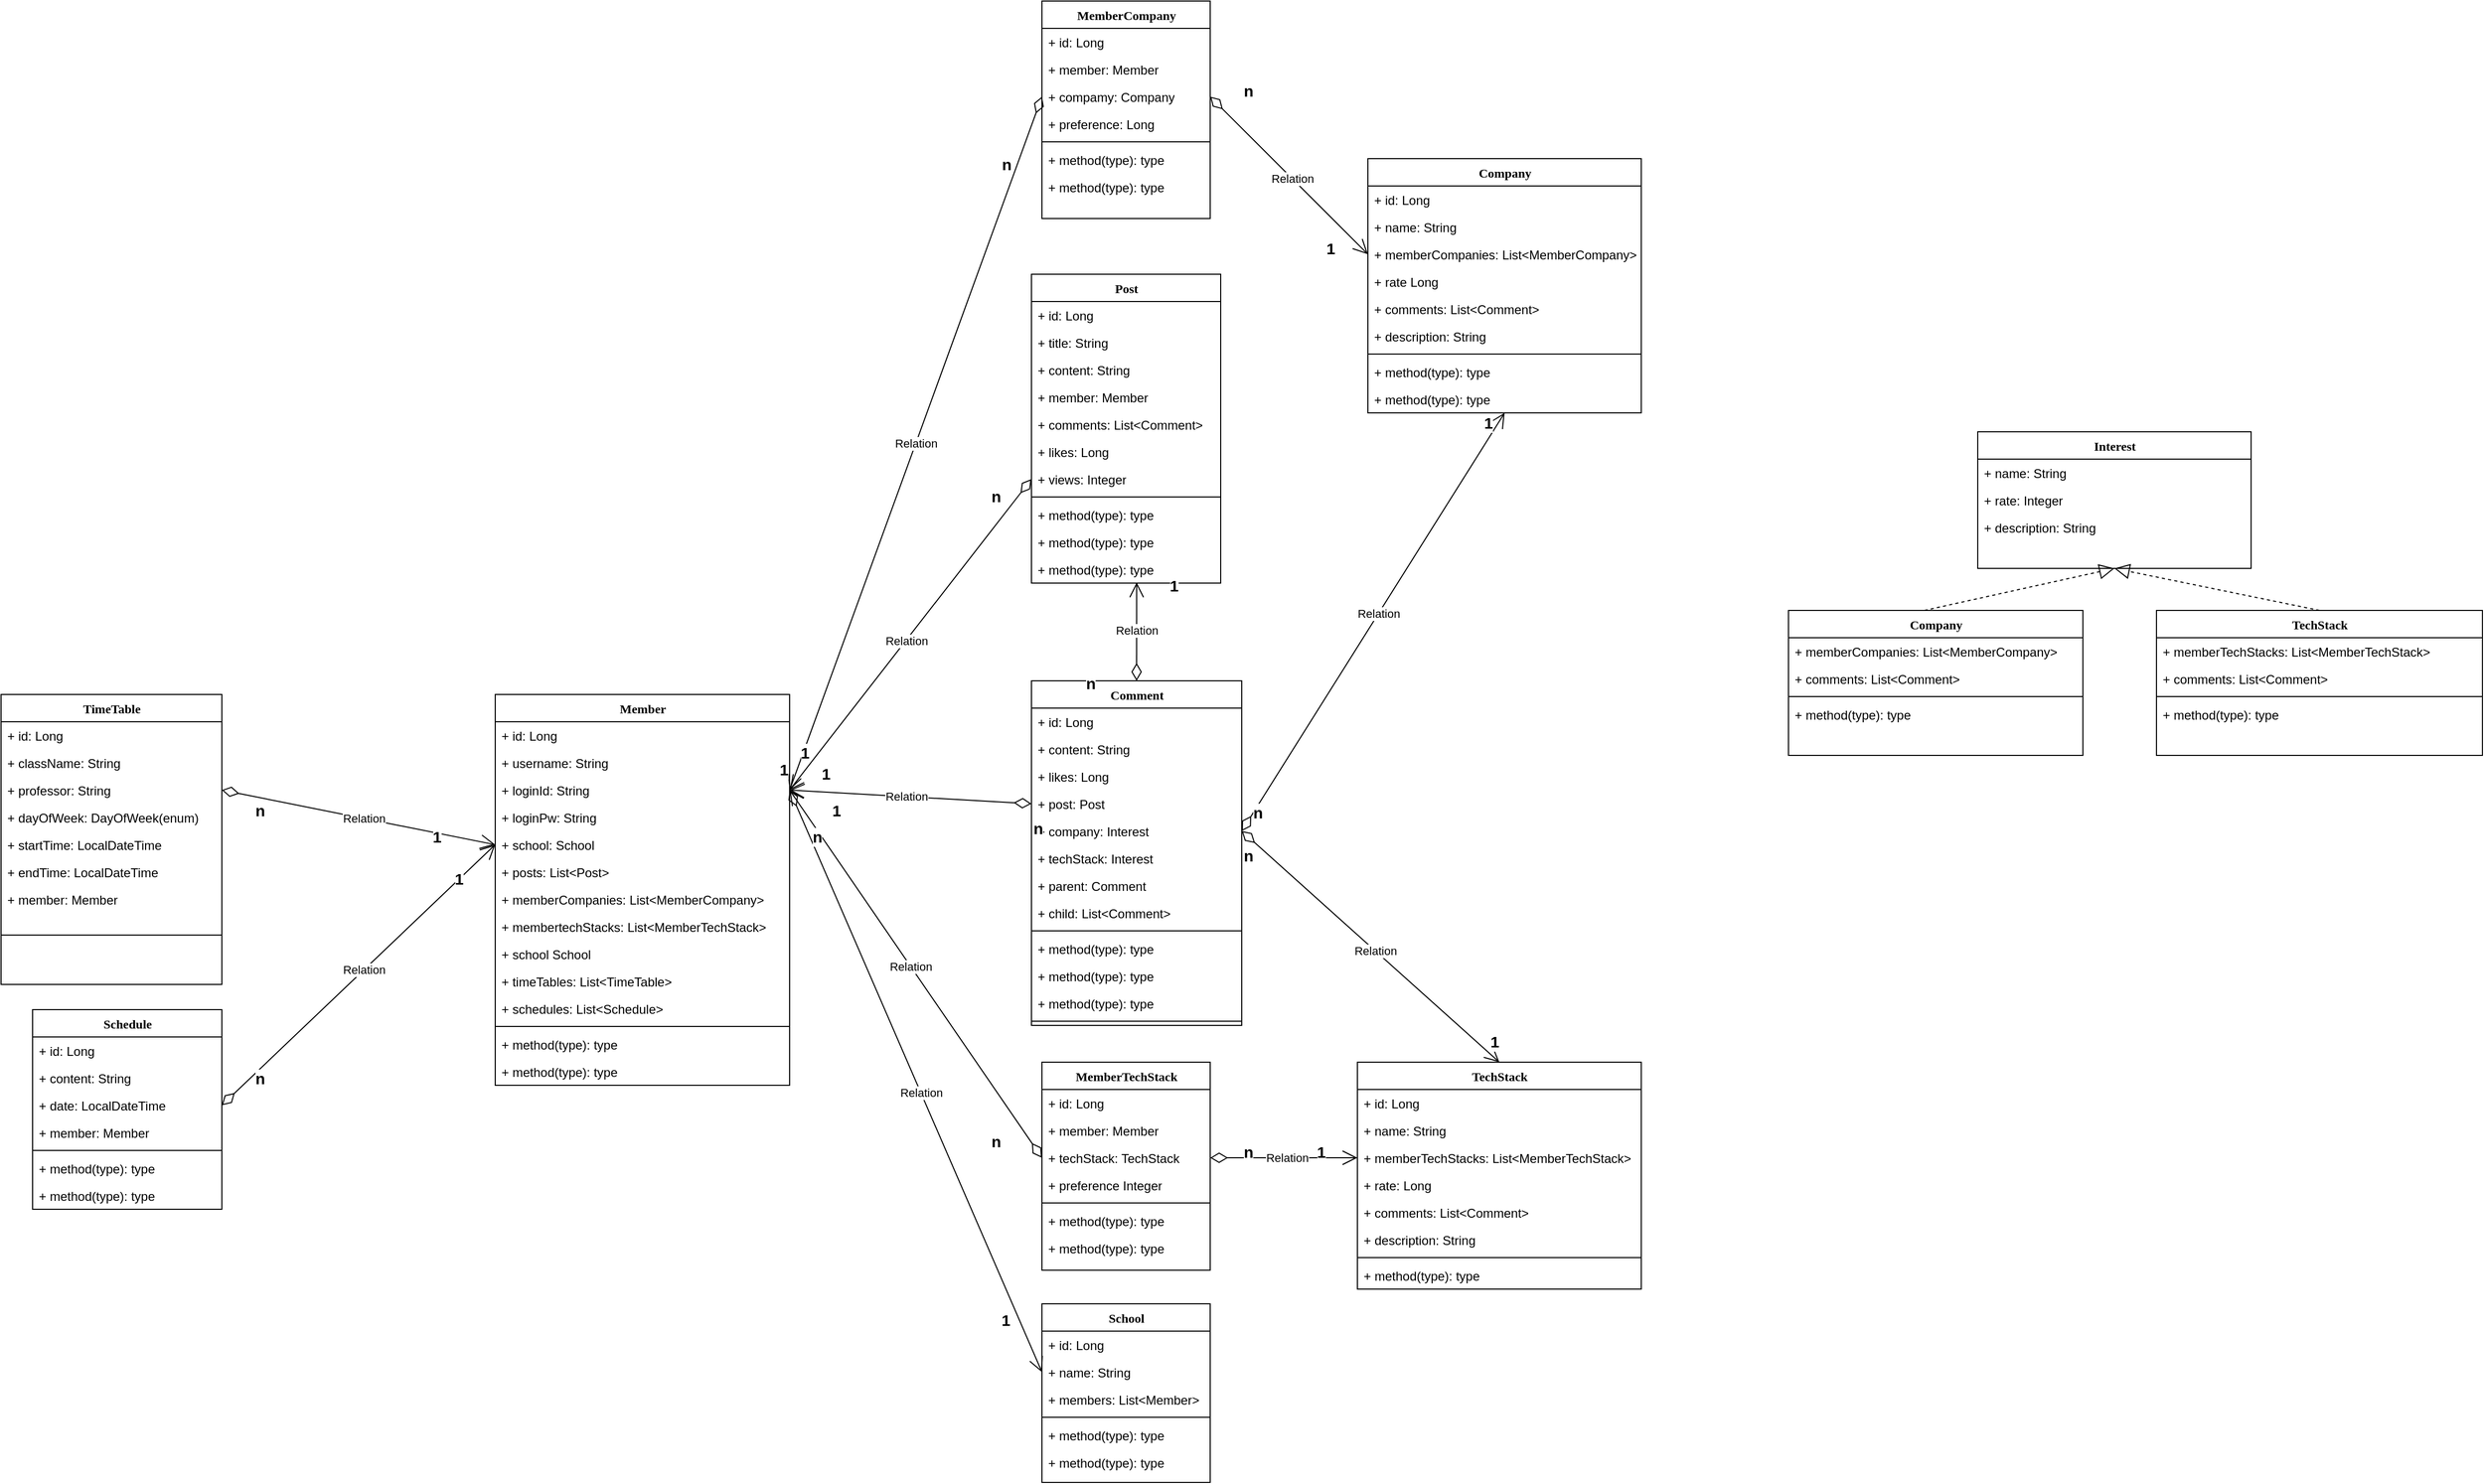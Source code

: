 <mxfile version="26.0.4">
  <diagram name="Page-1" id="9f46799a-70d6-7492-0946-bef42562c5a5">
    <mxGraphModel dx="2082" dy="1316" grid="1" gridSize="10" guides="1" tooltips="1" connect="1" arrows="1" fold="1" page="1" pageScale="1" pageWidth="1100" pageHeight="850" background="none" math="0" shadow="0">
      <root>
        <mxCell id="0" />
        <mxCell id="1" parent="0" />
        <mxCell id="78961159f06e98e8-17" value="Member" style="swimlane;html=1;fontStyle=1;align=center;verticalAlign=top;childLayout=stackLayout;horizontal=1;startSize=26;horizontalStack=0;resizeParent=1;resizeLast=0;collapsible=1;marginBottom=0;swimlaneFillColor=#ffffff;rounded=0;shadow=0;comic=0;labelBackgroundColor=none;strokeWidth=1;fillColor=none;fontFamily=Verdana;fontSize=12" parent="1" vertex="1">
          <mxGeometry x="-150" y="330" width="280" height="372" as="geometry">
            <mxRectangle x="90" y="83" width="90" height="30" as="alternateBounds" />
          </mxGeometry>
        </mxCell>
        <mxCell id="78961159f06e98e8-21" value="+ id: Long" style="text;html=1;strokeColor=none;fillColor=none;align=left;verticalAlign=top;spacingLeft=4;spacingRight=4;whiteSpace=wrap;overflow=hidden;rotatable=0;points=[[0,0.5],[1,0.5]];portConstraint=eastwest;" parent="78961159f06e98e8-17" vertex="1">
          <mxGeometry y="26" width="280" height="26" as="geometry" />
        </mxCell>
        <mxCell id="78961159f06e98e8-23" value="+ username: String" style="text;html=1;strokeColor=none;fillColor=none;align=left;verticalAlign=top;spacingLeft=4;spacingRight=4;whiteSpace=wrap;overflow=hidden;rotatable=0;points=[[0,0.5],[1,0.5]];portConstraint=eastwest;" parent="78961159f06e98e8-17" vertex="1">
          <mxGeometry y="52" width="280" height="26" as="geometry" />
        </mxCell>
        <mxCell id="78961159f06e98e8-25" value="+ loginId: String" style="text;html=1;strokeColor=none;fillColor=none;align=left;verticalAlign=top;spacingLeft=4;spacingRight=4;whiteSpace=wrap;overflow=hidden;rotatable=0;points=[[0,0.5],[1,0.5]];portConstraint=eastwest;" parent="78961159f06e98e8-17" vertex="1">
          <mxGeometry y="78" width="280" height="26" as="geometry" />
        </mxCell>
        <mxCell id="78961159f06e98e8-26" value="+ loginPw: String" style="text;html=1;strokeColor=none;fillColor=none;align=left;verticalAlign=top;spacingLeft=4;spacingRight=4;whiteSpace=wrap;overflow=hidden;rotatable=0;points=[[0,0.5],[1,0.5]];portConstraint=eastwest;" parent="78961159f06e98e8-17" vertex="1">
          <mxGeometry y="104" width="280" height="26" as="geometry" />
        </mxCell>
        <mxCell id="q1bT6bYaRc5hM4i14iMW-54" value="+ school: School" style="text;html=1;strokeColor=none;fillColor=none;align=left;verticalAlign=top;spacingLeft=4;spacingRight=4;whiteSpace=wrap;overflow=hidden;rotatable=0;points=[[0,0.5],[1,0.5]];portConstraint=eastwest;" parent="78961159f06e98e8-17" vertex="1">
          <mxGeometry y="130" width="280" height="26" as="geometry" />
        </mxCell>
        <mxCell id="78961159f06e98e8-24" value="+ posts: List&amp;lt;Post&amp;gt;" style="text;html=1;strokeColor=none;fillColor=none;align=left;verticalAlign=top;spacingLeft=4;spacingRight=4;whiteSpace=wrap;overflow=hidden;rotatable=0;points=[[0,0.5],[1,0.5]];portConstraint=eastwest;" parent="78961159f06e98e8-17" vertex="1">
          <mxGeometry y="156" width="280" height="26" as="geometry" />
        </mxCell>
        <mxCell id="q1bT6bYaRc5hM4i14iMW-3" value="+ memberCompanies: List&amp;lt;MemberCompany&amp;gt;" style="text;html=1;strokeColor=none;fillColor=none;align=left;verticalAlign=top;spacingLeft=4;spacingRight=4;whiteSpace=wrap;overflow=hidden;rotatable=0;points=[[0,0.5],[1,0.5]];portConstraint=eastwest;" parent="78961159f06e98e8-17" vertex="1">
          <mxGeometry y="182" width="280" height="26" as="geometry" />
        </mxCell>
        <mxCell id="q1bT6bYaRc5hM4i14iMW-2" value="+ membertechStacks: List&amp;lt;MemberTechStack&amp;gt;" style="text;html=1;strokeColor=none;fillColor=none;align=left;verticalAlign=top;spacingLeft=4;spacingRight=4;whiteSpace=wrap;overflow=hidden;rotatable=0;points=[[0,0.5],[1,0.5]];portConstraint=eastwest;" parent="78961159f06e98e8-17" vertex="1">
          <mxGeometry y="208" width="280" height="26" as="geometry" />
        </mxCell>
        <mxCell id="q1bT6bYaRc5hM4i14iMW-93" value="+ school School" style="text;html=1;strokeColor=none;fillColor=none;align=left;verticalAlign=top;spacingLeft=4;spacingRight=4;whiteSpace=wrap;overflow=hidden;rotatable=0;points=[[0,0.5],[1,0.5]];portConstraint=eastwest;" parent="78961159f06e98e8-17" vertex="1">
          <mxGeometry y="234" width="280" height="26" as="geometry" />
        </mxCell>
        <mxCell id="zkJ20m-KrKcUl_yZA-Y4-36" value="+ timeTables: List&amp;lt;TimeTable&amp;gt;" style="text;html=1;strokeColor=none;fillColor=none;align=left;verticalAlign=top;spacingLeft=4;spacingRight=4;whiteSpace=wrap;overflow=hidden;rotatable=0;points=[[0,0.5],[1,0.5]];portConstraint=eastwest;" parent="78961159f06e98e8-17" vertex="1">
          <mxGeometry y="260" width="280" height="26" as="geometry" />
        </mxCell>
        <mxCell id="zkJ20m-KrKcUl_yZA-Y4-37" value="+ schedules: List&amp;lt;Schedule&amp;gt;" style="text;html=1;strokeColor=none;fillColor=none;align=left;verticalAlign=top;spacingLeft=4;spacingRight=4;whiteSpace=wrap;overflow=hidden;rotatable=0;points=[[0,0.5],[1,0.5]];portConstraint=eastwest;" parent="78961159f06e98e8-17" vertex="1">
          <mxGeometry y="286" width="280" height="26" as="geometry" />
        </mxCell>
        <mxCell id="78961159f06e98e8-19" value="" style="line;html=1;strokeWidth=1;fillColor=none;align=left;verticalAlign=middle;spacingTop=-1;spacingLeft=3;spacingRight=3;rotatable=0;labelPosition=right;points=[];portConstraint=eastwest;" parent="78961159f06e98e8-17" vertex="1">
          <mxGeometry y="312" width="280" height="8" as="geometry" />
        </mxCell>
        <mxCell id="78961159f06e98e8-20" value="+ method(type): type" style="text;html=1;strokeColor=none;fillColor=none;align=left;verticalAlign=top;spacingLeft=4;spacingRight=4;whiteSpace=wrap;overflow=hidden;rotatable=0;points=[[0,0.5],[1,0.5]];portConstraint=eastwest;" parent="78961159f06e98e8-17" vertex="1">
          <mxGeometry y="320" width="280" height="26" as="geometry" />
        </mxCell>
        <mxCell id="78961159f06e98e8-27" value="+ method(type): type" style="text;html=1;strokeColor=none;fillColor=none;align=left;verticalAlign=top;spacingLeft=4;spacingRight=4;whiteSpace=wrap;overflow=hidden;rotatable=0;points=[[0,0.5],[1,0.5]];portConstraint=eastwest;" parent="78961159f06e98e8-17" vertex="1">
          <mxGeometry y="346" width="280" height="26" as="geometry" />
        </mxCell>
        <mxCell id="78961159f06e98e8-30" value="MemberCompany" style="swimlane;html=1;fontStyle=1;align=center;verticalAlign=top;childLayout=stackLayout;horizontal=1;startSize=26;horizontalStack=0;resizeParent=1;resizeLast=0;collapsible=1;marginBottom=0;swimlaneFillColor=#ffffff;rounded=0;shadow=0;comic=0;labelBackgroundColor=none;strokeWidth=1;fillColor=none;fontFamily=Verdana;fontSize=12" parent="1" vertex="1">
          <mxGeometry x="370" y="-330" width="160" height="207" as="geometry" />
        </mxCell>
        <mxCell id="78961159f06e98e8-31" value="+ id: Long" style="text;html=1;strokeColor=none;fillColor=none;align=left;verticalAlign=top;spacingLeft=4;spacingRight=4;whiteSpace=wrap;overflow=hidden;rotatable=0;points=[[0,0.5],[1,0.5]];portConstraint=eastwest;" parent="78961159f06e98e8-30" vertex="1">
          <mxGeometry y="26" width="160" height="26" as="geometry" />
        </mxCell>
        <mxCell id="78961159f06e98e8-32" value="+ member: Member" style="text;html=1;strokeColor=none;fillColor=none;align=left;verticalAlign=top;spacingLeft=4;spacingRight=4;whiteSpace=wrap;overflow=hidden;rotatable=0;points=[[0,0.5],[1,0.5]];portConstraint=eastwest;" parent="78961159f06e98e8-30" vertex="1">
          <mxGeometry y="52" width="160" height="26" as="geometry" />
        </mxCell>
        <mxCell id="78961159f06e98e8-33" value="+ compamy: Company" style="text;html=1;strokeColor=none;fillColor=none;align=left;verticalAlign=top;spacingLeft=4;spacingRight=4;whiteSpace=wrap;overflow=hidden;rotatable=0;points=[[0,0.5],[1,0.5]];portConstraint=eastwest;" parent="78961159f06e98e8-30" vertex="1">
          <mxGeometry y="78" width="160" height="26" as="geometry" />
        </mxCell>
        <mxCell id="78961159f06e98e8-34" value="+ preference: Long" style="text;html=1;strokeColor=none;fillColor=none;align=left;verticalAlign=top;spacingLeft=4;spacingRight=4;whiteSpace=wrap;overflow=hidden;rotatable=0;points=[[0,0.5],[1,0.5]];portConstraint=eastwest;" parent="78961159f06e98e8-30" vertex="1">
          <mxGeometry y="104" width="160" height="26" as="geometry" />
        </mxCell>
        <mxCell id="78961159f06e98e8-38" value="" style="line;html=1;strokeWidth=1;fillColor=none;align=left;verticalAlign=middle;spacingTop=-1;spacingLeft=3;spacingRight=3;rotatable=0;labelPosition=right;points=[];portConstraint=eastwest;" parent="78961159f06e98e8-30" vertex="1">
          <mxGeometry y="130" width="160" height="8" as="geometry" />
        </mxCell>
        <mxCell id="78961159f06e98e8-39" value="+ method(type): type" style="text;html=1;strokeColor=none;fillColor=none;align=left;verticalAlign=top;spacingLeft=4;spacingRight=4;whiteSpace=wrap;overflow=hidden;rotatable=0;points=[[0,0.5],[1,0.5]];portConstraint=eastwest;" parent="78961159f06e98e8-30" vertex="1">
          <mxGeometry y="138" width="160" height="26" as="geometry" />
        </mxCell>
        <mxCell id="78961159f06e98e8-40" value="+ method(type): type" style="text;html=1;strokeColor=none;fillColor=none;align=left;verticalAlign=top;spacingLeft=4;spacingRight=4;whiteSpace=wrap;overflow=hidden;rotatable=0;points=[[0,0.5],[1,0.5]];portConstraint=eastwest;" parent="78961159f06e98e8-30" vertex="1">
          <mxGeometry y="164" width="160" height="26" as="geometry" />
        </mxCell>
        <mxCell id="78961159f06e98e8-43" value="Company&lt;div&gt;&lt;br&gt;&lt;/div&gt;" style="swimlane;html=1;fontStyle=1;align=center;verticalAlign=top;childLayout=stackLayout;horizontal=1;startSize=26;horizontalStack=0;resizeParent=1;resizeLast=0;collapsible=1;marginBottom=0;swimlaneFillColor=#ffffff;rounded=0;shadow=0;comic=0;labelBackgroundColor=none;strokeWidth=1;fillColor=none;fontFamily=Verdana;fontSize=12" parent="1" vertex="1">
          <mxGeometry x="680" y="-180" width="260" height="242" as="geometry" />
        </mxCell>
        <mxCell id="78961159f06e98e8-44" value="+ id: Long" style="text;html=1;strokeColor=none;fillColor=none;align=left;verticalAlign=top;spacingLeft=4;spacingRight=4;whiteSpace=wrap;overflow=hidden;rotatable=0;points=[[0,0.5],[1,0.5]];portConstraint=eastwest;" parent="78961159f06e98e8-43" vertex="1">
          <mxGeometry y="26" width="260" height="26" as="geometry" />
        </mxCell>
        <mxCell id="78961159f06e98e8-45" value="+ name: String" style="text;html=1;strokeColor=none;fillColor=none;align=left;verticalAlign=top;spacingLeft=4;spacingRight=4;whiteSpace=wrap;overflow=hidden;rotatable=0;points=[[0,0.5],[1,0.5]];portConstraint=eastwest;" parent="78961159f06e98e8-43" vertex="1">
          <mxGeometry y="52" width="260" height="26" as="geometry" />
        </mxCell>
        <mxCell id="78961159f06e98e8-49" value="+ memberCompanies: List&amp;lt;MemberCompany&amp;gt;" style="text;html=1;strokeColor=none;fillColor=none;align=left;verticalAlign=top;spacingLeft=4;spacingRight=4;whiteSpace=wrap;overflow=hidden;rotatable=0;points=[[0,0.5],[1,0.5]];portConstraint=eastwest;" parent="78961159f06e98e8-43" vertex="1">
          <mxGeometry y="78" width="260" height="26" as="geometry" />
        </mxCell>
        <mxCell id="78961159f06e98e8-50" value="+ rate Long" style="text;html=1;strokeColor=none;fillColor=none;align=left;verticalAlign=top;spacingLeft=4;spacingRight=4;whiteSpace=wrap;overflow=hidden;rotatable=0;points=[[0,0.5],[1,0.5]];portConstraint=eastwest;" parent="78961159f06e98e8-43" vertex="1">
          <mxGeometry y="104" width="260" height="26" as="geometry" />
        </mxCell>
        <mxCell id="q1bT6bYaRc5hM4i14iMW-9" value="+ comments: List&amp;lt;Comment&amp;gt;" style="text;html=1;strokeColor=none;fillColor=none;align=left;verticalAlign=top;spacingLeft=4;spacingRight=4;whiteSpace=wrap;overflow=hidden;rotatable=0;points=[[0,0.5],[1,0.5]];portConstraint=eastwest;" parent="78961159f06e98e8-43" vertex="1">
          <mxGeometry y="130" width="260" height="26" as="geometry" />
        </mxCell>
        <mxCell id="4" value="+ description: String" style="text;html=1;strokeColor=none;fillColor=none;align=left;verticalAlign=top;spacingLeft=4;spacingRight=4;whiteSpace=wrap;overflow=hidden;rotatable=0;points=[[0,0.5],[1,0.5]];portConstraint=eastwest;" parent="78961159f06e98e8-43" vertex="1">
          <mxGeometry y="156" width="260" height="26" as="geometry" />
        </mxCell>
        <mxCell id="78961159f06e98e8-51" value="" style="line;html=1;strokeWidth=1;fillColor=none;align=left;verticalAlign=middle;spacingTop=-1;spacingLeft=3;spacingRight=3;rotatable=0;labelPosition=right;points=[];portConstraint=eastwest;" parent="78961159f06e98e8-43" vertex="1">
          <mxGeometry y="182" width="260" height="8" as="geometry" />
        </mxCell>
        <mxCell id="78961159f06e98e8-52" value="+ method(type): type" style="text;html=1;strokeColor=none;fillColor=none;align=left;verticalAlign=top;spacingLeft=4;spacingRight=4;whiteSpace=wrap;overflow=hidden;rotatable=0;points=[[0,0.5],[1,0.5]];portConstraint=eastwest;" parent="78961159f06e98e8-43" vertex="1">
          <mxGeometry y="190" width="260" height="26" as="geometry" />
        </mxCell>
        <mxCell id="78961159f06e98e8-53" value="+ method(type): type" style="text;html=1;strokeColor=none;fillColor=none;align=left;verticalAlign=top;spacingLeft=4;spacingRight=4;whiteSpace=wrap;overflow=hidden;rotatable=0;points=[[0,0.5],[1,0.5]];portConstraint=eastwest;" parent="78961159f06e98e8-43" vertex="1">
          <mxGeometry y="216" width="260" height="26" as="geometry" />
        </mxCell>
        <mxCell id="78961159f06e98e8-56" value="Post" style="swimlane;html=1;fontStyle=1;align=center;verticalAlign=top;childLayout=stackLayout;horizontal=1;startSize=26;horizontalStack=0;resizeParent=1;resizeLast=0;collapsible=1;marginBottom=0;swimlaneFillColor=#ffffff;rounded=0;shadow=0;comic=0;labelBackgroundColor=none;strokeWidth=1;fillColor=none;fontFamily=Verdana;fontSize=12" parent="1" vertex="1">
          <mxGeometry x="360" y="-70" width="180" height="294" as="geometry" />
        </mxCell>
        <mxCell id="78961159f06e98e8-57" value="+ id: Long" style="text;html=1;strokeColor=none;fillColor=none;align=left;verticalAlign=top;spacingLeft=4;spacingRight=4;whiteSpace=wrap;overflow=hidden;rotatable=0;points=[[0,0.5],[1,0.5]];portConstraint=eastwest;" parent="78961159f06e98e8-56" vertex="1">
          <mxGeometry y="26" width="180" height="26" as="geometry" />
        </mxCell>
        <mxCell id="78961159f06e98e8-58" value="+ title: String" style="text;html=1;strokeColor=none;fillColor=none;align=left;verticalAlign=top;spacingLeft=4;spacingRight=4;whiteSpace=wrap;overflow=hidden;rotatable=0;points=[[0,0.5],[1,0.5]];portConstraint=eastwest;" parent="78961159f06e98e8-56" vertex="1">
          <mxGeometry y="52" width="180" height="26" as="geometry" />
        </mxCell>
        <mxCell id="78961159f06e98e8-59" value="+ content: String" style="text;html=1;strokeColor=none;fillColor=none;align=left;verticalAlign=top;spacingLeft=4;spacingRight=4;whiteSpace=wrap;overflow=hidden;rotatable=0;points=[[0,0.5],[1,0.5]];portConstraint=eastwest;" parent="78961159f06e98e8-56" vertex="1">
          <mxGeometry y="78" width="180" height="26" as="geometry" />
        </mxCell>
        <mxCell id="78961159f06e98e8-60" value="+ member: Member" style="text;html=1;strokeColor=none;fillColor=none;align=left;verticalAlign=top;spacingLeft=4;spacingRight=4;whiteSpace=wrap;overflow=hidden;rotatable=0;points=[[0,0.5],[1,0.5]];portConstraint=eastwest;" parent="78961159f06e98e8-56" vertex="1">
          <mxGeometry y="104" width="180" height="26" as="geometry" />
        </mxCell>
        <mxCell id="q1bT6bYaRc5hM4i14iMW-92" value="+ comments: List&amp;lt;Comment&amp;gt;" style="text;html=1;strokeColor=none;fillColor=none;align=left;verticalAlign=top;spacingLeft=4;spacingRight=4;whiteSpace=wrap;overflow=hidden;rotatable=0;points=[[0,0.5],[1,0.5]];portConstraint=eastwest;" parent="78961159f06e98e8-56" vertex="1">
          <mxGeometry y="130" width="180" height="26" as="geometry" />
        </mxCell>
        <mxCell id="78961159f06e98e8-61" value="+ likes: Long" style="text;html=1;strokeColor=none;fillColor=none;align=left;verticalAlign=top;spacingLeft=4;spacingRight=4;whiteSpace=wrap;overflow=hidden;rotatable=0;points=[[0,0.5],[1,0.5]];portConstraint=eastwest;" parent="78961159f06e98e8-56" vertex="1">
          <mxGeometry y="156" width="180" height="26" as="geometry" />
        </mxCell>
        <mxCell id="78961159f06e98e8-62" value="+ views: Integer" style="text;html=1;strokeColor=none;fillColor=none;align=left;verticalAlign=top;spacingLeft=4;spacingRight=4;whiteSpace=wrap;overflow=hidden;rotatable=0;points=[[0,0.5],[1,0.5]];portConstraint=eastwest;" parent="78961159f06e98e8-56" vertex="1">
          <mxGeometry y="182" width="180" height="26" as="geometry" />
        </mxCell>
        <mxCell id="78961159f06e98e8-64" value="" style="line;html=1;strokeWidth=1;fillColor=none;align=left;verticalAlign=middle;spacingTop=-1;spacingLeft=3;spacingRight=3;rotatable=0;labelPosition=right;points=[];portConstraint=eastwest;" parent="78961159f06e98e8-56" vertex="1">
          <mxGeometry y="208" width="180" height="8" as="geometry" />
        </mxCell>
        <mxCell id="78961159f06e98e8-65" value="+ method(type): type" style="text;html=1;strokeColor=none;fillColor=none;align=left;verticalAlign=top;spacingLeft=4;spacingRight=4;whiteSpace=wrap;overflow=hidden;rotatable=0;points=[[0,0.5],[1,0.5]];portConstraint=eastwest;" parent="78961159f06e98e8-56" vertex="1">
          <mxGeometry y="216" width="180" height="26" as="geometry" />
        </mxCell>
        <mxCell id="78961159f06e98e8-66" value="+ method(type): type" style="text;html=1;strokeColor=none;fillColor=none;align=left;verticalAlign=top;spacingLeft=4;spacingRight=4;whiteSpace=wrap;overflow=hidden;rotatable=0;points=[[0,0.5],[1,0.5]];portConstraint=eastwest;" parent="78961159f06e98e8-56" vertex="1">
          <mxGeometry y="242" width="180" height="26" as="geometry" />
        </mxCell>
        <mxCell id="78961159f06e98e8-68" value="+ method(type): type" style="text;html=1;strokeColor=none;fillColor=none;align=left;verticalAlign=top;spacingLeft=4;spacingRight=4;whiteSpace=wrap;overflow=hidden;rotatable=0;points=[[0,0.5],[1,0.5]];portConstraint=eastwest;" parent="78961159f06e98e8-56" vertex="1">
          <mxGeometry y="268" width="180" height="26" as="geometry" />
        </mxCell>
        <mxCell id="78961159f06e98e8-69" value="Comment&lt;div&gt;&lt;br&gt;&lt;/div&gt;" style="swimlane;html=1;fontStyle=1;align=center;verticalAlign=top;childLayout=stackLayout;horizontal=1;startSize=26;horizontalStack=0;resizeParent=1;resizeLast=0;collapsible=1;marginBottom=0;swimlaneFillColor=#ffffff;rounded=0;shadow=0;comic=0;labelBackgroundColor=none;strokeWidth=1;fillColor=none;fontFamily=Verdana;fontSize=12" parent="1" vertex="1">
          <mxGeometry x="360" y="317" width="200" height="328" as="geometry" />
        </mxCell>
        <mxCell id="78961159f06e98e8-70" value="+ id: Long" style="text;html=1;strokeColor=none;fillColor=none;align=left;verticalAlign=top;spacingLeft=4;spacingRight=4;whiteSpace=wrap;overflow=hidden;rotatable=0;points=[[0,0.5],[1,0.5]];portConstraint=eastwest;" parent="78961159f06e98e8-69" vertex="1">
          <mxGeometry y="26" width="200" height="26" as="geometry" />
        </mxCell>
        <mxCell id="78961159f06e98e8-71" value="+ content: String" style="text;html=1;strokeColor=none;fillColor=none;align=left;verticalAlign=top;spacingLeft=4;spacingRight=4;whiteSpace=wrap;overflow=hidden;rotatable=0;points=[[0,0.5],[1,0.5]];portConstraint=eastwest;" parent="78961159f06e98e8-69" vertex="1">
          <mxGeometry y="52" width="200" height="26" as="geometry" />
        </mxCell>
        <mxCell id="78961159f06e98e8-72" value="+ likes: Long" style="text;html=1;strokeColor=none;fillColor=none;align=left;verticalAlign=top;spacingLeft=4;spacingRight=4;whiteSpace=wrap;overflow=hidden;rotatable=0;points=[[0,0.5],[1,0.5]];portConstraint=eastwest;" parent="78961159f06e98e8-69" vertex="1">
          <mxGeometry y="78" width="200" height="26" as="geometry" />
        </mxCell>
        <mxCell id="78961159f06e98e8-74" value="+ post: Post" style="text;html=1;strokeColor=none;fillColor=none;align=left;verticalAlign=top;spacingLeft=4;spacingRight=4;whiteSpace=wrap;overflow=hidden;rotatable=0;points=[[0,0.5],[1,0.5]];portConstraint=eastwest;" parent="78961159f06e98e8-69" vertex="1">
          <mxGeometry y="104" width="200" height="26" as="geometry" />
        </mxCell>
        <mxCell id="78961159f06e98e8-75" value="+ company: Interest" style="text;html=1;strokeColor=none;fillColor=none;align=left;verticalAlign=top;spacingLeft=4;spacingRight=4;whiteSpace=wrap;overflow=hidden;rotatable=0;points=[[0,0.5],[1,0.5]];portConstraint=eastwest;" parent="78961159f06e98e8-69" vertex="1">
          <mxGeometry y="130" width="200" height="26" as="geometry" />
        </mxCell>
        <mxCell id="q1bT6bYaRc5hM4i14iMW-91" value="+ techStack: Interest" style="text;html=1;strokeColor=none;fillColor=none;align=left;verticalAlign=top;spacingLeft=4;spacingRight=4;whiteSpace=wrap;overflow=hidden;rotatable=0;points=[[0,0.5],[1,0.5]];portConstraint=eastwest;" parent="78961159f06e98e8-69" vertex="1">
          <mxGeometry y="156" width="200" height="26" as="geometry" />
        </mxCell>
        <mxCell id="OcXv6qiz0uWHkduWcOP8-6" value="+ parent: Comment" style="text;html=1;strokeColor=none;fillColor=none;align=left;verticalAlign=top;spacingLeft=4;spacingRight=4;whiteSpace=wrap;overflow=hidden;rotatable=0;points=[[0,0.5],[1,0.5]];portConstraint=eastwest;" vertex="1" parent="78961159f06e98e8-69">
          <mxGeometry y="182" width="200" height="26" as="geometry" />
        </mxCell>
        <mxCell id="78961159f06e98e8-76" value="+ child: List&amp;lt;Comment&amp;gt;" style="text;html=1;strokeColor=none;fillColor=none;align=left;verticalAlign=top;spacingLeft=4;spacingRight=4;whiteSpace=wrap;overflow=hidden;rotatable=0;points=[[0,0.5],[1,0.5]];portConstraint=eastwest;" parent="78961159f06e98e8-69" vertex="1">
          <mxGeometry y="208" width="200" height="26" as="geometry" />
        </mxCell>
        <mxCell id="78961159f06e98e8-77" value="" style="line;html=1;strokeWidth=1;fillColor=none;align=left;verticalAlign=middle;spacingTop=-1;spacingLeft=3;spacingRight=3;rotatable=0;labelPosition=right;points=[];portConstraint=eastwest;" parent="78961159f06e98e8-69" vertex="1">
          <mxGeometry y="234" width="200" height="8" as="geometry" />
        </mxCell>
        <mxCell id="78961159f06e98e8-79" value="+ method(type): type" style="text;html=1;strokeColor=none;fillColor=none;align=left;verticalAlign=top;spacingLeft=4;spacingRight=4;whiteSpace=wrap;overflow=hidden;rotatable=0;points=[[0,0.5],[1,0.5]];portConstraint=eastwest;" parent="78961159f06e98e8-69" vertex="1">
          <mxGeometry y="242" width="200" height="26" as="geometry" />
        </mxCell>
        <mxCell id="78961159f06e98e8-80" value="+ method(type): type" style="text;html=1;strokeColor=none;fillColor=none;align=left;verticalAlign=top;spacingLeft=4;spacingRight=4;whiteSpace=wrap;overflow=hidden;rotatable=0;points=[[0,0.5],[1,0.5]];portConstraint=eastwest;" parent="78961159f06e98e8-69" vertex="1">
          <mxGeometry y="268" width="200" height="26" as="geometry" />
        </mxCell>
        <mxCell id="78961159f06e98e8-81" value="+ method(type): type" style="text;html=1;strokeColor=none;fillColor=none;align=left;verticalAlign=top;spacingLeft=4;spacingRight=4;whiteSpace=wrap;overflow=hidden;rotatable=0;points=[[0,0.5],[1,0.5]];portConstraint=eastwest;" parent="78961159f06e98e8-69" vertex="1">
          <mxGeometry y="294" width="200" height="26" as="geometry" />
        </mxCell>
        <mxCell id="q1bT6bYaRc5hM4i14iMW-62" value="" style="line;html=1;strokeWidth=1;fillColor=none;align=left;verticalAlign=middle;spacingTop=-1;spacingLeft=3;spacingRight=3;rotatable=0;labelPosition=right;points=[];portConstraint=eastwest;" parent="78961159f06e98e8-69" vertex="1">
          <mxGeometry y="320" width="200" height="8" as="geometry" />
        </mxCell>
        <mxCell id="78961159f06e98e8-82" value="MemberTechStack" style="swimlane;html=1;fontStyle=1;align=center;verticalAlign=top;childLayout=stackLayout;horizontal=1;startSize=26;horizontalStack=0;resizeParent=1;resizeLast=0;collapsible=1;marginBottom=0;swimlaneFillColor=#ffffff;rounded=0;shadow=0;comic=0;labelBackgroundColor=none;strokeWidth=1;fillColor=none;fontFamily=Verdana;fontSize=12" parent="1" vertex="1">
          <mxGeometry x="370" y="680" width="160" height="198" as="geometry" />
        </mxCell>
        <mxCell id="78961159f06e98e8-83" value="+ id: Long" style="text;html=1;strokeColor=none;fillColor=none;align=left;verticalAlign=top;spacingLeft=4;spacingRight=4;whiteSpace=wrap;overflow=hidden;rotatable=0;points=[[0,0.5],[1,0.5]];portConstraint=eastwest;" parent="78961159f06e98e8-82" vertex="1">
          <mxGeometry y="26" width="160" height="26" as="geometry" />
        </mxCell>
        <mxCell id="78961159f06e98e8-84" value="+ member: Member" style="text;html=1;strokeColor=none;fillColor=none;align=left;verticalAlign=top;spacingLeft=4;spacingRight=4;whiteSpace=wrap;overflow=hidden;rotatable=0;points=[[0,0.5],[1,0.5]];portConstraint=eastwest;" parent="78961159f06e98e8-82" vertex="1">
          <mxGeometry y="52" width="160" height="26" as="geometry" />
        </mxCell>
        <mxCell id="78961159f06e98e8-85" value="+ techStack: TechStack" style="text;html=1;strokeColor=none;fillColor=none;align=left;verticalAlign=top;spacingLeft=4;spacingRight=4;whiteSpace=wrap;overflow=hidden;rotatable=0;points=[[0,0.5],[1,0.5]];portConstraint=eastwest;" parent="78961159f06e98e8-82" vertex="1">
          <mxGeometry y="78" width="160" height="26" as="geometry" />
        </mxCell>
        <mxCell id="78961159f06e98e8-86" value="+ preference Integer" style="text;html=1;strokeColor=none;fillColor=none;align=left;verticalAlign=top;spacingLeft=4;spacingRight=4;whiteSpace=wrap;overflow=hidden;rotatable=0;points=[[0,0.5],[1,0.5]];portConstraint=eastwest;" parent="78961159f06e98e8-82" vertex="1">
          <mxGeometry y="104" width="160" height="26" as="geometry" />
        </mxCell>
        <mxCell id="78961159f06e98e8-90" value="" style="line;html=1;strokeWidth=1;fillColor=none;align=left;verticalAlign=middle;spacingTop=-1;spacingLeft=3;spacingRight=3;rotatable=0;labelPosition=right;points=[];portConstraint=eastwest;" parent="78961159f06e98e8-82" vertex="1">
          <mxGeometry y="130" width="160" height="8" as="geometry" />
        </mxCell>
        <mxCell id="78961159f06e98e8-91" value="+ method(type): type" style="text;html=1;strokeColor=none;fillColor=none;align=left;verticalAlign=top;spacingLeft=4;spacingRight=4;whiteSpace=wrap;overflow=hidden;rotatable=0;points=[[0,0.5],[1,0.5]];portConstraint=eastwest;" parent="78961159f06e98e8-82" vertex="1">
          <mxGeometry y="138" width="160" height="26" as="geometry" />
        </mxCell>
        <mxCell id="78961159f06e98e8-94" value="+ method(type): type" style="text;html=1;strokeColor=none;fillColor=none;align=left;verticalAlign=top;spacingLeft=4;spacingRight=4;whiteSpace=wrap;overflow=hidden;rotatable=0;points=[[0,0.5],[1,0.5]];portConstraint=eastwest;" parent="78961159f06e98e8-82" vertex="1">
          <mxGeometry y="164" width="160" height="26" as="geometry" />
        </mxCell>
        <mxCell id="78961159f06e98e8-95" value="TechStack" style="swimlane;html=1;fontStyle=1;align=center;verticalAlign=top;childLayout=stackLayout;horizontal=1;startSize=26;horizontalStack=0;resizeParent=1;resizeLast=0;collapsible=1;marginBottom=0;swimlaneFillColor=#ffffff;rounded=0;shadow=0;comic=0;labelBackgroundColor=none;strokeWidth=1;fillColor=none;fontFamily=Verdana;fontSize=12" parent="1" vertex="1">
          <mxGeometry x="670" y="680" width="270" height="216" as="geometry" />
        </mxCell>
        <mxCell id="78961159f06e98e8-96" value="+ id: Long" style="text;html=1;strokeColor=none;fillColor=none;align=left;verticalAlign=top;spacingLeft=4;spacingRight=4;whiteSpace=wrap;overflow=hidden;rotatable=0;points=[[0,0.5],[1,0.5]];portConstraint=eastwest;" parent="78961159f06e98e8-95" vertex="1">
          <mxGeometry y="26" width="270" height="26" as="geometry" />
        </mxCell>
        <mxCell id="78961159f06e98e8-97" value="+ name: String" style="text;html=1;strokeColor=none;fillColor=none;align=left;verticalAlign=top;spacingLeft=4;spacingRight=4;whiteSpace=wrap;overflow=hidden;rotatable=0;points=[[0,0.5],[1,0.5]];portConstraint=eastwest;" parent="78961159f06e98e8-95" vertex="1">
          <mxGeometry y="52" width="270" height="26" as="geometry" />
        </mxCell>
        <mxCell id="78961159f06e98e8-98" value="+ memberTechStacks: List&amp;lt;MemberTechStack&amp;gt;" style="text;html=1;strokeColor=none;fillColor=none;align=left;verticalAlign=top;spacingLeft=4;spacingRight=4;whiteSpace=wrap;overflow=hidden;rotatable=0;points=[[0,0.5],[1,0.5]];portConstraint=eastwest;" parent="78961159f06e98e8-95" vertex="1">
          <mxGeometry y="78" width="270" height="26" as="geometry" />
        </mxCell>
        <mxCell id="78961159f06e98e8-102" value="+ rate: Long" style="text;html=1;strokeColor=none;fillColor=none;align=left;verticalAlign=top;spacingLeft=4;spacingRight=4;whiteSpace=wrap;overflow=hidden;rotatable=0;points=[[0,0.5],[1,0.5]];portConstraint=eastwest;" parent="78961159f06e98e8-95" vertex="1">
          <mxGeometry y="104" width="270" height="26" as="geometry" />
        </mxCell>
        <mxCell id="q1bT6bYaRc5hM4i14iMW-10" value="+ comments: List&amp;lt;Comment&amp;gt;" style="text;html=1;strokeColor=none;fillColor=none;align=left;verticalAlign=top;spacingLeft=4;spacingRight=4;whiteSpace=wrap;overflow=hidden;rotatable=0;points=[[0,0.5],[1,0.5]];portConstraint=eastwest;" parent="78961159f06e98e8-95" vertex="1">
          <mxGeometry y="130" width="270" height="26" as="geometry" />
        </mxCell>
        <mxCell id="5" value="+ description: String" style="text;html=1;strokeColor=none;fillColor=none;align=left;verticalAlign=top;spacingLeft=4;spacingRight=4;whiteSpace=wrap;overflow=hidden;rotatable=0;points=[[0,0.5],[1,0.5]];portConstraint=eastwest;" parent="78961159f06e98e8-95" vertex="1">
          <mxGeometry y="156" width="270" height="26" as="geometry" />
        </mxCell>
        <mxCell id="78961159f06e98e8-103" value="" style="line;html=1;strokeWidth=1;fillColor=none;align=left;verticalAlign=middle;spacingTop=-1;spacingLeft=3;spacingRight=3;rotatable=0;labelPosition=right;points=[];portConstraint=eastwest;" parent="78961159f06e98e8-95" vertex="1">
          <mxGeometry y="182" width="270" height="8" as="geometry" />
        </mxCell>
        <mxCell id="78961159f06e98e8-104" value="+ method(type): type" style="text;html=1;strokeColor=none;fillColor=none;align=left;verticalAlign=top;spacingLeft=4;spacingRight=4;whiteSpace=wrap;overflow=hidden;rotatable=0;points=[[0,0.5],[1,0.5]];portConstraint=eastwest;" parent="78961159f06e98e8-95" vertex="1">
          <mxGeometry y="190" width="270" height="26" as="geometry" />
        </mxCell>
        <mxCell id="q1bT6bYaRc5hM4i14iMW-23" value="School" style="swimlane;html=1;fontStyle=1;align=center;verticalAlign=top;childLayout=stackLayout;horizontal=1;startSize=26;horizontalStack=0;resizeParent=1;resizeLast=0;collapsible=1;marginBottom=0;swimlaneFillColor=#ffffff;rounded=0;shadow=0;comic=0;labelBackgroundColor=none;strokeWidth=1;fillColor=none;fontFamily=Verdana;fontSize=12" parent="1" vertex="1">
          <mxGeometry x="370" y="910" width="160" height="170" as="geometry" />
        </mxCell>
        <mxCell id="q1bT6bYaRc5hM4i14iMW-24" value="+ id: Long" style="text;html=1;strokeColor=none;fillColor=none;align=left;verticalAlign=top;spacingLeft=4;spacingRight=4;whiteSpace=wrap;overflow=hidden;rotatable=0;points=[[0,0.5],[1,0.5]];portConstraint=eastwest;" parent="q1bT6bYaRc5hM4i14iMW-23" vertex="1">
          <mxGeometry y="26" width="160" height="26" as="geometry" />
        </mxCell>
        <mxCell id="q1bT6bYaRc5hM4i14iMW-25" value="+ name: String" style="text;html=1;strokeColor=none;fillColor=none;align=left;verticalAlign=top;spacingLeft=4;spacingRight=4;whiteSpace=wrap;overflow=hidden;rotatable=0;points=[[0,0.5],[1,0.5]];portConstraint=eastwest;" parent="q1bT6bYaRc5hM4i14iMW-23" vertex="1">
          <mxGeometry y="52" width="160" height="26" as="geometry" />
        </mxCell>
        <mxCell id="q1bT6bYaRc5hM4i14iMW-26" value="+ members: List&amp;lt;Member&amp;gt;" style="text;html=1;strokeColor=none;fillColor=none;align=left;verticalAlign=top;spacingLeft=4;spacingRight=4;whiteSpace=wrap;overflow=hidden;rotatable=0;points=[[0,0.5],[1,0.5]];portConstraint=eastwest;" parent="q1bT6bYaRc5hM4i14iMW-23" vertex="1">
          <mxGeometry y="78" width="160" height="26" as="geometry" />
        </mxCell>
        <mxCell id="q1bT6bYaRc5hM4i14iMW-28" value="" style="line;html=1;strokeWidth=1;fillColor=none;align=left;verticalAlign=middle;spacingTop=-1;spacingLeft=3;spacingRight=3;rotatable=0;labelPosition=right;points=[];portConstraint=eastwest;" parent="q1bT6bYaRc5hM4i14iMW-23" vertex="1">
          <mxGeometry y="104" width="160" height="8" as="geometry" />
        </mxCell>
        <mxCell id="q1bT6bYaRc5hM4i14iMW-29" value="+ method(type): type" style="text;html=1;strokeColor=none;fillColor=none;align=left;verticalAlign=top;spacingLeft=4;spacingRight=4;whiteSpace=wrap;overflow=hidden;rotatable=0;points=[[0,0.5],[1,0.5]];portConstraint=eastwest;" parent="q1bT6bYaRc5hM4i14iMW-23" vertex="1">
          <mxGeometry y="112" width="160" height="26" as="geometry" />
        </mxCell>
        <mxCell id="q1bT6bYaRc5hM4i14iMW-30" value="+ method(type): type" style="text;html=1;strokeColor=none;fillColor=none;align=left;verticalAlign=top;spacingLeft=4;spacingRight=4;whiteSpace=wrap;overflow=hidden;rotatable=0;points=[[0,0.5],[1,0.5]];portConstraint=eastwest;" parent="q1bT6bYaRc5hM4i14iMW-23" vertex="1">
          <mxGeometry y="138" width="160" height="26" as="geometry" />
        </mxCell>
        <mxCell id="q1bT6bYaRc5hM4i14iMW-32" value="Relation" style="endArrow=open;html=1;endSize=12;startArrow=diamondThin;startSize=14;startFill=0;rounded=0;exitX=0;exitY=0.5;exitDx=0;exitDy=0;entryX=1;entryY=0.5;entryDx=0;entryDy=0;" parent="1" source="78961159f06e98e8-33" target="78961159f06e98e8-25" edge="1">
          <mxGeometry relative="1" as="geometry">
            <mxPoint x="210" y="370" as="sourcePoint" />
            <mxPoint x="330" y="360" as="targetPoint" />
          </mxGeometry>
        </mxCell>
        <mxCell id="q1bT6bYaRc5hM4i14iMW-33" value="&lt;b&gt;&lt;font style=&quot;font-size: 15px;&quot;&gt;n&lt;/font&gt;&lt;/b&gt;" style="edgeLabel;resizable=0;html=1;align=left;verticalAlign=top;" parent="q1bT6bYaRc5hM4i14iMW-32" connectable="0" vertex="1">
          <mxGeometry x="-1" relative="1" as="geometry">
            <mxPoint x="-40" y="49" as="offset" />
          </mxGeometry>
        </mxCell>
        <mxCell id="q1bT6bYaRc5hM4i14iMW-34" value="&lt;font style=&quot;font-size: 15px;&quot;&gt;&lt;b&gt;1&lt;/b&gt;&lt;/font&gt;" style="edgeLabel;resizable=0;html=1;align=right;verticalAlign=top;" parent="q1bT6bYaRc5hM4i14iMW-32" connectable="0" vertex="1">
          <mxGeometry x="1" relative="1" as="geometry">
            <mxPoint x="20" y="-51" as="offset" />
          </mxGeometry>
        </mxCell>
        <mxCell id="q1bT6bYaRc5hM4i14iMW-35" value="Relation" style="endArrow=open;html=1;endSize=12;startArrow=diamondThin;startSize=14;startFill=0;rounded=0;entryX=1;entryY=0.5;entryDx=0;entryDy=0;exitX=0;exitY=0.5;exitDx=0;exitDy=0;fontSize=11;fontStyle=0" parent="1" source="78961159f06e98e8-62" target="78961159f06e98e8-25" edge="1">
          <mxGeometry x="0.038" relative="1" as="geometry">
            <mxPoint x="370" y="230" as="sourcePoint" />
            <mxPoint x="170" y="330" as="targetPoint" />
            <mxPoint as="offset" />
          </mxGeometry>
        </mxCell>
        <mxCell id="q1bT6bYaRc5hM4i14iMW-36" value="&lt;font style=&quot;font-size: 15px;&quot;&gt;&lt;b&gt;n&lt;/b&gt;&lt;/font&gt;" style="edgeLabel;resizable=0;html=1;align=left;verticalAlign=top;" parent="q1bT6bYaRc5hM4i14iMW-35" connectable="0" vertex="1">
          <mxGeometry x="-1" relative="1" as="geometry">
            <mxPoint x="-40" y="1" as="offset" />
          </mxGeometry>
        </mxCell>
        <mxCell id="q1bT6bYaRc5hM4i14iMW-37" value="1" style="edgeLabel;resizable=0;html=1;align=right;verticalAlign=top;fontSize=15;fontStyle=1" parent="q1bT6bYaRc5hM4i14iMW-35" connectable="0" vertex="1">
          <mxGeometry x="1" relative="1" as="geometry">
            <mxPoint x="40" y="-31" as="offset" />
          </mxGeometry>
        </mxCell>
        <mxCell id="q1bT6bYaRc5hM4i14iMW-38" value="Relation" style="endArrow=open;html=1;endSize=12;startArrow=diamondThin;startSize=14;startFill=0;rounded=0;entryX=1;entryY=0.5;entryDx=0;entryDy=0;exitX=0;exitY=0.5;exitDx=0;exitDy=0;fontSize=11;fontStyle=0" parent="1" source="78961159f06e98e8-85" target="78961159f06e98e8-25" edge="1">
          <mxGeometry x="0.038" relative="1" as="geometry">
            <mxPoint x="443" y="400" as="sourcePoint" />
            <mxPoint x="100" y="414" as="targetPoint" />
            <mxPoint as="offset" />
          </mxGeometry>
        </mxCell>
        <mxCell id="q1bT6bYaRc5hM4i14iMW-39" value="&lt;font style=&quot;font-size: 15px;&quot;&gt;&lt;b&gt;n&lt;/b&gt;&lt;/font&gt;" style="edgeLabel;resizable=0;html=1;align=left;verticalAlign=top;" parent="q1bT6bYaRc5hM4i14iMW-38" connectable="0" vertex="1">
          <mxGeometry x="-1" relative="1" as="geometry">
            <mxPoint x="-50" y="-31" as="offset" />
          </mxGeometry>
        </mxCell>
        <mxCell id="q1bT6bYaRc5hM4i14iMW-40" value="1" style="edgeLabel;resizable=0;html=1;align=right;verticalAlign=top;fontSize=15;fontStyle=1" parent="q1bT6bYaRc5hM4i14iMW-38" connectable="0" vertex="1">
          <mxGeometry x="1" relative="1" as="geometry">
            <mxPoint x="50" y="4" as="offset" />
          </mxGeometry>
        </mxCell>
        <mxCell id="q1bT6bYaRc5hM4i14iMW-41" value="Relation" style="endArrow=open;html=1;endSize=12;startArrow=diamondThin;startSize=14;startFill=0;rounded=0;entryX=0;entryY=0.5;entryDx=0;entryDy=0;exitX=1;exitY=0.5;exitDx=0;exitDy=0;fontSize=11;fontStyle=0" parent="1" source="78961159f06e98e8-25" target="q1bT6bYaRc5hM4i14iMW-25" edge="1">
          <mxGeometry x="0.038" relative="1" as="geometry">
            <mxPoint x="443" y="690" as="sourcePoint" />
            <mxPoint x="100" y="704" as="targetPoint" />
            <mxPoint as="offset" />
          </mxGeometry>
        </mxCell>
        <mxCell id="q1bT6bYaRc5hM4i14iMW-42" value="&lt;font style=&quot;font-size: 15px;&quot;&gt;&lt;b&gt;n&lt;/b&gt;&lt;/font&gt;" style="edgeLabel;resizable=0;html=1;align=left;verticalAlign=top;" parent="q1bT6bYaRc5hM4i14iMW-41" connectable="0" vertex="1">
          <mxGeometry x="-1" relative="1" as="geometry">
            <mxPoint x="20" y="29" as="offset" />
          </mxGeometry>
        </mxCell>
        <mxCell id="q1bT6bYaRc5hM4i14iMW-43" value="1" style="edgeLabel;resizable=0;html=1;align=right;verticalAlign=top;fontSize=15;fontStyle=1" parent="q1bT6bYaRc5hM4i14iMW-41" connectable="0" vertex="1">
          <mxGeometry x="1" relative="1" as="geometry">
            <mxPoint x="-30" y="-65" as="offset" />
          </mxGeometry>
        </mxCell>
        <mxCell id="q1bT6bYaRc5hM4i14iMW-44" value="Relation" style="endArrow=open;html=1;endSize=12;startArrow=diamondThin;startSize=14;startFill=0;rounded=0;entryX=0;entryY=0.5;entryDx=0;entryDy=0;exitX=1;exitY=0.5;exitDx=0;exitDy=0;fontSize=11;fontStyle=0" parent="1" source="78961159f06e98e8-33" target="78961159f06e98e8-49" edge="1">
          <mxGeometry x="0.038" relative="1" as="geometry">
            <mxPoint x="770" y="-106" as="sourcePoint" />
            <mxPoint x="530" y="36" as="targetPoint" />
            <mxPoint as="offset" />
          </mxGeometry>
        </mxCell>
        <mxCell id="q1bT6bYaRc5hM4i14iMW-45" value="&lt;font style=&quot;font-size: 15px;&quot;&gt;&lt;b&gt;n&lt;/b&gt;&lt;/font&gt;" style="edgeLabel;resizable=0;html=1;align=left;verticalAlign=top;" parent="q1bT6bYaRc5hM4i14iMW-44" connectable="0" vertex="1">
          <mxGeometry x="-1" relative="1" as="geometry">
            <mxPoint x="30" y="-21" as="offset" />
          </mxGeometry>
        </mxCell>
        <mxCell id="q1bT6bYaRc5hM4i14iMW-46" value="1" style="edgeLabel;resizable=0;html=1;align=right;verticalAlign=top;fontSize=15;fontStyle=1" parent="q1bT6bYaRc5hM4i14iMW-44" connectable="0" vertex="1">
          <mxGeometry x="1" relative="1" as="geometry">
            <mxPoint x="-30" y="-21" as="offset" />
          </mxGeometry>
        </mxCell>
        <mxCell id="q1bT6bYaRc5hM4i14iMW-47" value="Relation" style="endArrow=open;html=1;endSize=12;startArrow=diamondThin;startSize=14;startFill=0;rounded=0;exitX=0.5;exitY=0;exitDx=0;exitDy=0;fontSize=11;fontStyle=0;entryX=0.556;entryY=0.977;entryDx=0;entryDy=0;entryPerimeter=0;" parent="1" source="78961159f06e98e8-69" target="78961159f06e98e8-68" edge="1">
          <mxGeometry x="0.038" relative="1" as="geometry">
            <mxPoint x="540" y="-79" as="sourcePoint" />
            <mxPoint x="630" y="320" as="targetPoint" />
            <mxPoint as="offset" />
          </mxGeometry>
        </mxCell>
        <mxCell id="q1bT6bYaRc5hM4i14iMW-48" value="&lt;font style=&quot;font-size: 15px;&quot;&gt;&lt;b&gt;n&lt;/b&gt;&lt;/font&gt;" style="edgeLabel;resizable=0;html=1;align=left;verticalAlign=top;" parent="q1bT6bYaRc5hM4i14iMW-47" connectable="0" vertex="1">
          <mxGeometry x="-1" relative="1" as="geometry">
            <mxPoint x="-50" y="-13" as="offset" />
          </mxGeometry>
        </mxCell>
        <mxCell id="q1bT6bYaRc5hM4i14iMW-49" value="1" style="edgeLabel;resizable=0;html=1;align=right;verticalAlign=top;fontSize=15;fontStyle=1" parent="q1bT6bYaRc5hM4i14iMW-47" connectable="0" vertex="1">
          <mxGeometry x="1" relative="1" as="geometry">
            <mxPoint x="40" y="-13" as="offset" />
          </mxGeometry>
        </mxCell>
        <mxCell id="q1bT6bYaRc5hM4i14iMW-50" value="Relation" style="endArrow=open;html=1;endSize=12;startArrow=diamondThin;startSize=14;startFill=0;rounded=0;entryX=0;entryY=0.5;entryDx=0;entryDy=0;exitX=1;exitY=0.5;exitDx=0;exitDy=0;fontSize=11;fontStyle=0" parent="1" source="78961159f06e98e8-85" target="78961159f06e98e8-98" edge="1">
          <mxGeometry x="0.038" relative="1" as="geometry">
            <mxPoint x="530" y="490" as="sourcePoint" />
            <mxPoint x="710" y="490" as="targetPoint" />
            <mxPoint as="offset" />
          </mxGeometry>
        </mxCell>
        <mxCell id="q1bT6bYaRc5hM4i14iMW-51" value="&lt;font style=&quot;font-size: 15px;&quot;&gt;&lt;b&gt;n&lt;/b&gt;&lt;/font&gt;" style="edgeLabel;resizable=0;html=1;align=left;verticalAlign=top;" parent="q1bT6bYaRc5hM4i14iMW-50" connectable="0" vertex="1">
          <mxGeometry x="-1" relative="1" as="geometry">
            <mxPoint x="30" y="-21" as="offset" />
          </mxGeometry>
        </mxCell>
        <mxCell id="q1bT6bYaRc5hM4i14iMW-52" value="1" style="edgeLabel;resizable=0;html=1;align=right;verticalAlign=top;fontSize=15;fontStyle=1" parent="q1bT6bYaRc5hM4i14iMW-50" connectable="0" vertex="1">
          <mxGeometry x="1" relative="1" as="geometry">
            <mxPoint x="-30" y="-21" as="offset" />
          </mxGeometry>
        </mxCell>
        <mxCell id="q1bT6bYaRc5hM4i14iMW-55" value="Relation" style="endArrow=open;html=1;endSize=12;startArrow=diamondThin;startSize=14;startFill=0;rounded=0;exitX=1;exitY=0.5;exitDx=0;exitDy=0;fontSize=11;fontStyle=0;entryX=0.5;entryY=1;entryDx=0;entryDy=0;" parent="1" source="78961159f06e98e8-75" target="78961159f06e98e8-43" edge="1">
          <mxGeometry x="0.038" relative="1" as="geometry">
            <mxPoint x="841" y="113" as="sourcePoint" />
            <mxPoint x="811.16" y="41.432" as="targetPoint" />
            <mxPoint as="offset" />
          </mxGeometry>
        </mxCell>
        <mxCell id="q1bT6bYaRc5hM4i14iMW-56" value="&lt;font style=&quot;font-size: 15px;&quot;&gt;&lt;b&gt;n&lt;/b&gt;&lt;/font&gt;" style="edgeLabel;resizable=0;html=1;align=left;verticalAlign=top;" parent="q1bT6bYaRc5hM4i14iMW-55" connectable="0" vertex="1">
          <mxGeometry x="-1" relative="1" as="geometry">
            <mxPoint x="9" y="-33" as="offset" />
          </mxGeometry>
        </mxCell>
        <mxCell id="q1bT6bYaRc5hM4i14iMW-57" value="1" style="edgeLabel;resizable=0;html=1;align=right;verticalAlign=top;fontSize=15;fontStyle=1" parent="q1bT6bYaRc5hM4i14iMW-55" connectable="0" vertex="1">
          <mxGeometry x="1" relative="1" as="geometry">
            <mxPoint x="-10" y="-6" as="offset" />
          </mxGeometry>
        </mxCell>
        <mxCell id="q1bT6bYaRc5hM4i14iMW-59" value="Relation" style="endArrow=open;html=1;endSize=12;startArrow=diamondThin;startSize=14;startFill=0;rounded=0;entryX=0.5;entryY=0;entryDx=0;entryDy=0;fontSize=11;fontStyle=0;exitX=1;exitY=0.5;exitDx=0;exitDy=0;" parent="1" source="78961159f06e98e8-75" target="78961159f06e98e8-95" edge="1">
          <mxGeometry x="0.038" relative="1" as="geometry">
            <mxPoint x="930" y="390" as="sourcePoint" />
            <mxPoint x="810" y="475" as="targetPoint" />
            <mxPoint as="offset" />
          </mxGeometry>
        </mxCell>
        <mxCell id="q1bT6bYaRc5hM4i14iMW-60" value="&lt;font style=&quot;font-size: 15px;&quot;&gt;&lt;b&gt;n&lt;/b&gt;&lt;/font&gt;" style="edgeLabel;resizable=0;html=1;align=left;verticalAlign=top;" parent="q1bT6bYaRc5hM4i14iMW-59" connectable="0" vertex="1">
          <mxGeometry x="-1" relative="1" as="geometry">
            <mxPoint y="8" as="offset" />
          </mxGeometry>
        </mxCell>
        <mxCell id="q1bT6bYaRc5hM4i14iMW-61" value="1" style="edgeLabel;resizable=0;html=1;align=right;verticalAlign=top;fontSize=15;fontStyle=1" parent="q1bT6bYaRc5hM4i14iMW-59" connectable="0" vertex="1">
          <mxGeometry x="1" relative="1" as="geometry">
            <mxPoint y="-35" as="offset" />
          </mxGeometry>
        </mxCell>
        <mxCell id="q1bT6bYaRc5hM4i14iMW-63" value="Interest&lt;div&gt;&lt;br&gt;&lt;/div&gt;" style="swimlane;html=1;fontStyle=1;align=center;verticalAlign=top;childLayout=stackLayout;horizontal=1;startSize=26;horizontalStack=0;resizeParent=1;resizeLast=0;collapsible=1;marginBottom=0;swimlaneFillColor=#ffffff;rounded=0;shadow=0;comic=0;labelBackgroundColor=none;strokeWidth=1;fillColor=none;fontFamily=Verdana;fontSize=12" parent="1" vertex="1">
          <mxGeometry x="1260" y="80" width="260" height="130" as="geometry" />
        </mxCell>
        <mxCell id="q1bT6bYaRc5hM4i14iMW-65" value="+ name: String" style="text;html=1;strokeColor=none;fillColor=none;align=left;verticalAlign=top;spacingLeft=4;spacingRight=4;whiteSpace=wrap;overflow=hidden;rotatable=0;points=[[0,0.5],[1,0.5]];portConstraint=eastwest;" parent="q1bT6bYaRc5hM4i14iMW-63" vertex="1">
          <mxGeometry y="26" width="260" height="26" as="geometry" />
        </mxCell>
        <mxCell id="q1bT6bYaRc5hM4i14iMW-67" value="+ rate: Integer" style="text;html=1;strokeColor=none;fillColor=none;align=left;verticalAlign=top;spacingLeft=4;spacingRight=4;whiteSpace=wrap;overflow=hidden;rotatable=0;points=[[0,0.5],[1,0.5]];portConstraint=eastwest;" parent="q1bT6bYaRc5hM4i14iMW-63" vertex="1">
          <mxGeometry y="52" width="260" height="26" as="geometry" />
        </mxCell>
        <mxCell id="3" value="+ description: String" style="text;html=1;strokeColor=none;fillColor=none;align=left;verticalAlign=top;spacingLeft=4;spacingRight=4;whiteSpace=wrap;overflow=hidden;rotatable=0;points=[[0,0.5],[1,0.5]];portConstraint=eastwest;" parent="q1bT6bYaRc5hM4i14iMW-63" vertex="1">
          <mxGeometry y="78" width="260" height="26" as="geometry" />
        </mxCell>
        <mxCell id="2" style="text;html=1;strokeColor=none;fillColor=none;align=left;verticalAlign=top;spacingLeft=4;spacingRight=4;whiteSpace=wrap;overflow=hidden;rotatable=0;points=[[0,0.5],[1,0.5]];portConstraint=eastwest;" parent="q1bT6bYaRc5hM4i14iMW-63" vertex="1">
          <mxGeometry y="104" width="260" height="26" as="geometry" />
        </mxCell>
        <mxCell id="q1bT6bYaRc5hM4i14iMW-71" value="TechStack" style="swimlane;html=1;fontStyle=1;align=center;verticalAlign=top;childLayout=stackLayout;horizontal=1;startSize=26;horizontalStack=0;resizeParent=1;resizeLast=0;collapsible=1;marginBottom=0;swimlaneFillColor=#ffffff;rounded=0;shadow=0;comic=0;labelBackgroundColor=none;strokeWidth=1;fillColor=none;fontFamily=Verdana;fontSize=12" parent="1" vertex="1">
          <mxGeometry x="1430" y="250" width="310" height="138" as="geometry" />
        </mxCell>
        <mxCell id="q1bT6bYaRc5hM4i14iMW-74" value="+ memberTechStacks: List&amp;lt;MemberTechStack&amp;gt;" style="text;html=1;strokeColor=none;fillColor=none;align=left;verticalAlign=top;spacingLeft=4;spacingRight=4;whiteSpace=wrap;overflow=hidden;rotatable=0;points=[[0,0.5],[1,0.5]];portConstraint=eastwest;" parent="q1bT6bYaRc5hM4i14iMW-71" vertex="1">
          <mxGeometry y="26" width="310" height="26" as="geometry" />
        </mxCell>
        <mxCell id="IJgMmabOQmTlmyjfI_Mv-2" value="+ comments: List&amp;lt;Comment&amp;gt;" style="text;html=1;strokeColor=none;fillColor=none;align=left;verticalAlign=top;spacingLeft=4;spacingRight=4;whiteSpace=wrap;overflow=hidden;rotatable=0;points=[[0,0.5],[1,0.5]];portConstraint=eastwest;" parent="q1bT6bYaRc5hM4i14iMW-71" vertex="1">
          <mxGeometry y="52" width="310" height="26" as="geometry" />
        </mxCell>
        <mxCell id="q1bT6bYaRc5hM4i14iMW-77" value="" style="line;html=1;strokeWidth=1;fillColor=none;align=left;verticalAlign=middle;spacingTop=-1;spacingLeft=3;spacingRight=3;rotatable=0;labelPosition=right;points=[];portConstraint=eastwest;" parent="q1bT6bYaRc5hM4i14iMW-71" vertex="1">
          <mxGeometry y="78" width="310" height="8" as="geometry" />
        </mxCell>
        <mxCell id="q1bT6bYaRc5hM4i14iMW-78" value="+ method(type): type" style="text;html=1;strokeColor=none;fillColor=none;align=left;verticalAlign=top;spacingLeft=4;spacingRight=4;whiteSpace=wrap;overflow=hidden;rotatable=0;points=[[0,0.5],[1,0.5]];portConstraint=eastwest;" parent="q1bT6bYaRc5hM4i14iMW-71" vertex="1">
          <mxGeometry y="86" width="310" height="26" as="geometry" />
        </mxCell>
        <mxCell id="q1bT6bYaRc5hM4i14iMW-79" value="Company&lt;div&gt;&lt;br&gt;&lt;/div&gt;" style="swimlane;html=1;fontStyle=1;align=center;verticalAlign=top;childLayout=stackLayout;horizontal=1;startSize=26;horizontalStack=0;resizeParent=1;resizeLast=0;collapsible=1;marginBottom=0;swimlaneFillColor=#ffffff;rounded=0;shadow=0;comic=0;labelBackgroundColor=none;strokeWidth=1;fillColor=none;fontFamily=Verdana;fontSize=12" parent="1" vertex="1">
          <mxGeometry x="1080" y="250" width="280" height="138" as="geometry" />
        </mxCell>
        <mxCell id="q1bT6bYaRc5hM4i14iMW-82" value="+ memberCompanies: List&amp;lt;MemberCompany&amp;gt;" style="text;html=1;strokeColor=none;fillColor=none;align=left;verticalAlign=top;spacingLeft=4;spacingRight=4;whiteSpace=wrap;overflow=hidden;rotatable=0;points=[[0,0.5],[1,0.5]];portConstraint=eastwest;" parent="q1bT6bYaRc5hM4i14iMW-79" vertex="1">
          <mxGeometry y="26" width="280" height="26" as="geometry" />
        </mxCell>
        <mxCell id="IJgMmabOQmTlmyjfI_Mv-1" value="+ comments: List&amp;lt;Comment&amp;gt;" style="text;html=1;strokeColor=none;fillColor=none;align=left;verticalAlign=top;spacingLeft=4;spacingRight=4;whiteSpace=wrap;overflow=hidden;rotatable=0;points=[[0,0.5],[1,0.5]];portConstraint=eastwest;" parent="q1bT6bYaRc5hM4i14iMW-79" vertex="1">
          <mxGeometry y="52" width="280" height="26" as="geometry" />
        </mxCell>
        <mxCell id="q1bT6bYaRc5hM4i14iMW-85" value="" style="line;html=1;strokeWidth=1;fillColor=none;align=left;verticalAlign=middle;spacingTop=-1;spacingLeft=3;spacingRight=3;rotatable=0;labelPosition=right;points=[];portConstraint=eastwest;" parent="q1bT6bYaRc5hM4i14iMW-79" vertex="1">
          <mxGeometry y="78" width="280" height="8" as="geometry" />
        </mxCell>
        <mxCell id="q1bT6bYaRc5hM4i14iMW-86" value="+ method(type): type" style="text;html=1;strokeColor=none;fillColor=none;align=left;verticalAlign=top;spacingLeft=4;spacingRight=4;whiteSpace=wrap;overflow=hidden;rotatable=0;points=[[0,0.5],[1,0.5]];portConstraint=eastwest;" parent="q1bT6bYaRc5hM4i14iMW-79" vertex="1">
          <mxGeometry y="86" width="280" height="26" as="geometry" />
        </mxCell>
        <mxCell id="q1bT6bYaRc5hM4i14iMW-89" value="" style="endArrow=block;dashed=1;endFill=0;endSize=12;html=1;rounded=0;entryX=0.5;entryY=1;entryDx=0;entryDy=0;exitX=0.462;exitY=0;exitDx=0;exitDy=0;exitPerimeter=0;" parent="1" source="q1bT6bYaRc5hM4i14iMW-79" target="q1bT6bYaRc5hM4i14iMW-63" edge="1">
          <mxGeometry width="160" relative="1" as="geometry">
            <mxPoint x="880" y="300" as="sourcePoint" />
            <mxPoint x="1371.54" y="214.288" as="targetPoint" />
          </mxGeometry>
        </mxCell>
        <mxCell id="q1bT6bYaRc5hM4i14iMW-90" value="" style="endArrow=block;dashed=1;endFill=0;endSize=12;html=1;rounded=0;entryX=0.5;entryY=1;entryDx=0;entryDy=0;exitX=0.5;exitY=0;exitDx=0;exitDy=0;" parent="1" source="q1bT6bYaRc5hM4i14iMW-71" target="q1bT6bYaRc5hM4i14iMW-63" edge="1">
          <mxGeometry width="160" relative="1" as="geometry">
            <mxPoint x="1220" y="330" as="sourcePoint" />
            <mxPoint x="1403.52" y="214.288" as="targetPoint" />
          </mxGeometry>
        </mxCell>
        <mxCell id="zkJ20m-KrKcUl_yZA-Y4-5" value="Relation" style="endArrow=open;html=1;endSize=12;startArrow=diamondThin;startSize=14;startFill=0;rounded=0;fontSize=11;fontStyle=0;entryX=0;entryY=0.5;entryDx=0;entryDy=0;exitX=1;exitY=0.5;exitDx=0;exitDy=0;" parent="1" source="zkJ20m-KrKcUl_yZA-Y4-13" target="q1bT6bYaRc5hM4i14iMW-54" edge="1">
          <mxGeometry x="0.038" relative="1" as="geometry">
            <mxPoint x="-300" y="390" as="sourcePoint" />
            <mxPoint x="370" y="1020" as="targetPoint" />
            <mxPoint as="offset" />
          </mxGeometry>
        </mxCell>
        <mxCell id="zkJ20m-KrKcUl_yZA-Y4-6" value="&lt;font style=&quot;font-size: 15px;&quot;&gt;&lt;b&gt;n&lt;/b&gt;&lt;/font&gt;" style="edgeLabel;resizable=0;html=1;align=left;verticalAlign=top;" parent="zkJ20m-KrKcUl_yZA-Y4-5" connectable="0" vertex="1">
          <mxGeometry x="-1" relative="1" as="geometry">
            <mxPoint x="-50" y="-23" as="offset" />
          </mxGeometry>
        </mxCell>
        <mxCell id="zkJ20m-KrKcUl_yZA-Y4-7" value="1" style="edgeLabel;resizable=0;html=1;align=right;verticalAlign=top;fontSize=15;fontStyle=1" parent="zkJ20m-KrKcUl_yZA-Y4-5" connectable="0" vertex="1">
          <mxGeometry x="1" relative="1" as="geometry">
            <mxPoint x="-50" y="-23" as="offset" />
          </mxGeometry>
        </mxCell>
        <mxCell id="zkJ20m-KrKcUl_yZA-Y4-8" value="TimeTable" style="swimlane;html=1;fontStyle=1;align=center;verticalAlign=top;childLayout=stackLayout;horizontal=1;startSize=26;horizontalStack=0;resizeParent=1;resizeLast=0;collapsible=1;marginBottom=0;swimlaneFillColor=#ffffff;rounded=0;shadow=0;comic=0;labelBackgroundColor=none;strokeWidth=1;fillColor=none;fontFamily=Verdana;fontSize=12" parent="1" vertex="1">
          <mxGeometry x="-620" y="330" width="210" height="276" as="geometry" />
        </mxCell>
        <mxCell id="zkJ20m-KrKcUl_yZA-Y4-35" value="+ id: Long" style="text;html=1;strokeColor=none;fillColor=none;align=left;verticalAlign=top;spacingLeft=4;spacingRight=4;whiteSpace=wrap;overflow=hidden;rotatable=0;points=[[0,0.5],[1,0.5]];portConstraint=eastwest;" parent="zkJ20m-KrKcUl_yZA-Y4-8" vertex="1">
          <mxGeometry y="26" width="210" height="26" as="geometry" />
        </mxCell>
        <mxCell id="zkJ20m-KrKcUl_yZA-Y4-11" value="+ className: String&lt;div&gt;&amp;nbsp;&lt;/div&gt;" style="text;html=1;strokeColor=none;fillColor=none;align=left;verticalAlign=top;spacingLeft=4;spacingRight=4;whiteSpace=wrap;overflow=hidden;rotatable=0;points=[[0,0.5],[1,0.5]];portConstraint=eastwest;" parent="zkJ20m-KrKcUl_yZA-Y4-8" vertex="1">
          <mxGeometry y="52" width="210" height="26" as="geometry" />
        </mxCell>
        <mxCell id="zkJ20m-KrKcUl_yZA-Y4-13" value="+ professor: String" style="text;html=1;strokeColor=none;fillColor=none;align=left;verticalAlign=top;spacingLeft=4;spacingRight=4;whiteSpace=wrap;overflow=hidden;rotatable=0;points=[[0,0.5],[1,0.5]];portConstraint=eastwest;" parent="zkJ20m-KrKcUl_yZA-Y4-8" vertex="1">
          <mxGeometry y="78" width="210" height="26" as="geometry" />
        </mxCell>
        <mxCell id="zkJ20m-KrKcUl_yZA-Y4-14" value="+ dayOfWeek: DayOfWeek(enum)&lt;div&gt;&lt;br&gt;&lt;/div&gt;" style="text;html=1;strokeColor=none;fillColor=none;align=left;verticalAlign=top;spacingLeft=4;spacingRight=4;whiteSpace=wrap;overflow=hidden;rotatable=0;points=[[0,0.5],[1,0.5]];portConstraint=eastwest;" parent="zkJ20m-KrKcUl_yZA-Y4-8" vertex="1">
          <mxGeometry y="104" width="210" height="26" as="geometry" />
        </mxCell>
        <mxCell id="zkJ20m-KrKcUl_yZA-Y4-32" value="+ startTime: LocalDateTime" style="text;html=1;strokeColor=none;fillColor=none;align=left;verticalAlign=top;spacingLeft=4;spacingRight=4;whiteSpace=wrap;overflow=hidden;rotatable=0;points=[[0,0.5],[1,0.5]];portConstraint=eastwest;" parent="zkJ20m-KrKcUl_yZA-Y4-8" vertex="1">
          <mxGeometry y="130" width="210" height="26" as="geometry" />
        </mxCell>
        <mxCell id="zkJ20m-KrKcUl_yZA-Y4-42" value="+ endTime: LocalDateTime" style="text;html=1;strokeColor=none;fillColor=none;align=left;verticalAlign=top;spacingLeft=4;spacingRight=4;whiteSpace=wrap;overflow=hidden;rotatable=0;points=[[0,0.5],[1,0.5]];portConstraint=eastwest;" parent="zkJ20m-KrKcUl_yZA-Y4-8" vertex="1">
          <mxGeometry y="156" width="210" height="26" as="geometry" />
        </mxCell>
        <mxCell id="zkJ20m-KrKcUl_yZA-Y4-33" value="+ member: Member" style="text;html=1;strokeColor=none;fillColor=none;align=left;verticalAlign=top;spacingLeft=4;spacingRight=4;whiteSpace=wrap;overflow=hidden;rotatable=0;points=[[0,0.5],[1,0.5]];portConstraint=eastwest;" parent="zkJ20m-KrKcUl_yZA-Y4-8" vertex="1">
          <mxGeometry y="182" width="210" height="26" as="geometry" />
        </mxCell>
        <mxCell id="zkJ20m-KrKcUl_yZA-Y4-12" value="" style="line;html=1;strokeWidth=1;fillColor=none;align=left;verticalAlign=middle;spacingTop=-1;spacingLeft=3;spacingRight=3;rotatable=0;labelPosition=right;points=[];portConstraint=eastwest;" parent="zkJ20m-KrKcUl_yZA-Y4-8" vertex="1">
          <mxGeometry y="208" width="210" height="42" as="geometry" />
        </mxCell>
        <mxCell id="zkJ20m-KrKcUl_yZA-Y4-39" style="text;html=1;strokeColor=none;fillColor=none;align=left;verticalAlign=top;spacingLeft=4;spacingRight=4;whiteSpace=wrap;overflow=hidden;rotatable=0;points=[[0,0.5],[1,0.5]];portConstraint=eastwest;" parent="zkJ20m-KrKcUl_yZA-Y4-8" vertex="1">
          <mxGeometry y="250" width="210" height="26" as="geometry" />
        </mxCell>
        <mxCell id="zkJ20m-KrKcUl_yZA-Y4-15" value="Relation" style="endArrow=open;html=1;endSize=12;startArrow=diamondThin;startSize=14;startFill=0;rounded=0;entryX=0;entryY=0.5;entryDx=0;entryDy=0;fontSize=11;fontStyle=0;exitX=1;exitY=0.5;exitDx=0;exitDy=0;" parent="1" source="zkJ20m-KrKcUl_yZA-Y4-21" target="q1bT6bYaRc5hM4i14iMW-54" edge="1">
          <mxGeometry x="0.038" relative="1" as="geometry">
            <mxPoint x="-340" y="700" as="sourcePoint" />
            <mxPoint x="20" y="730" as="targetPoint" />
            <mxPoint as="offset" />
          </mxGeometry>
        </mxCell>
        <mxCell id="zkJ20m-KrKcUl_yZA-Y4-16" value="&lt;font style=&quot;font-size: 15px;&quot;&gt;&lt;b&gt;n&lt;/b&gt;&lt;/font&gt;" style="edgeLabel;resizable=0;html=1;align=left;verticalAlign=top;" parent="zkJ20m-KrKcUl_yZA-Y4-15" connectable="0" vertex="1">
          <mxGeometry x="-1" relative="1" as="geometry">
            <mxPoint x="-50" y="-31" as="offset" />
          </mxGeometry>
        </mxCell>
        <mxCell id="zkJ20m-KrKcUl_yZA-Y4-17" value="1" style="edgeLabel;resizable=0;html=1;align=right;verticalAlign=top;fontSize=15;fontStyle=1" parent="zkJ20m-KrKcUl_yZA-Y4-15" connectable="0" vertex="1">
          <mxGeometry x="1" relative="1" as="geometry">
            <mxPoint x="-30" y="17" as="offset" />
          </mxGeometry>
        </mxCell>
        <mxCell id="zkJ20m-KrKcUl_yZA-Y4-18" value="Schedule" style="swimlane;html=1;fontStyle=1;align=center;verticalAlign=top;childLayout=stackLayout;horizontal=1;startSize=26;horizontalStack=0;resizeParent=1;resizeLast=0;collapsible=1;marginBottom=0;swimlaneFillColor=#ffffff;rounded=0;shadow=0;comic=0;labelBackgroundColor=none;strokeWidth=1;fillColor=none;fontFamily=Verdana;fontSize=12" parent="1" vertex="1">
          <mxGeometry x="-590" y="630" width="180" height="190" as="geometry" />
        </mxCell>
        <mxCell id="zkJ20m-KrKcUl_yZA-Y4-19" value="+ id: Long" style="text;html=1;strokeColor=none;fillColor=none;align=left;verticalAlign=top;spacingLeft=4;spacingRight=4;whiteSpace=wrap;overflow=hidden;rotatable=0;points=[[0,0.5],[1,0.5]];portConstraint=eastwest;" parent="zkJ20m-KrKcUl_yZA-Y4-18" vertex="1">
          <mxGeometry y="26" width="180" height="26" as="geometry" />
        </mxCell>
        <mxCell id="zkJ20m-KrKcUl_yZA-Y4-20" value="+ content: String" style="text;html=1;strokeColor=none;fillColor=none;align=left;verticalAlign=top;spacingLeft=4;spacingRight=4;whiteSpace=wrap;overflow=hidden;rotatable=0;points=[[0,0.5],[1,0.5]];portConstraint=eastwest;" parent="zkJ20m-KrKcUl_yZA-Y4-18" vertex="1">
          <mxGeometry y="52" width="180" height="26" as="geometry" />
        </mxCell>
        <mxCell id="zkJ20m-KrKcUl_yZA-Y4-21" value="+ date: LocalDateTime" style="text;html=1;strokeColor=none;fillColor=none;align=left;verticalAlign=top;spacingLeft=4;spacingRight=4;whiteSpace=wrap;overflow=hidden;rotatable=0;points=[[0,0.5],[1,0.5]];portConstraint=eastwest;" parent="zkJ20m-KrKcUl_yZA-Y4-18" vertex="1">
          <mxGeometry y="78" width="180" height="26" as="geometry" />
        </mxCell>
        <mxCell id="zkJ20m-KrKcUl_yZA-Y4-41" value="+ member: Member" style="text;html=1;strokeColor=none;fillColor=none;align=left;verticalAlign=top;spacingLeft=4;spacingRight=4;whiteSpace=wrap;overflow=hidden;rotatable=0;points=[[0,0.5],[1,0.5]];portConstraint=eastwest;" parent="zkJ20m-KrKcUl_yZA-Y4-18" vertex="1">
          <mxGeometry y="104" width="180" height="26" as="geometry" />
        </mxCell>
        <mxCell id="zkJ20m-KrKcUl_yZA-Y4-22" value="" style="line;html=1;strokeWidth=1;fillColor=none;align=left;verticalAlign=middle;spacingTop=-1;spacingLeft=3;spacingRight=3;rotatable=0;labelPosition=right;points=[];portConstraint=eastwest;" parent="zkJ20m-KrKcUl_yZA-Y4-18" vertex="1">
          <mxGeometry y="130" width="180" height="8" as="geometry" />
        </mxCell>
        <mxCell id="zkJ20m-KrKcUl_yZA-Y4-23" value="+ method(type): type" style="text;html=1;strokeColor=none;fillColor=none;align=left;verticalAlign=top;spacingLeft=4;spacingRight=4;whiteSpace=wrap;overflow=hidden;rotatable=0;points=[[0,0.5],[1,0.5]];portConstraint=eastwest;" parent="zkJ20m-KrKcUl_yZA-Y4-18" vertex="1">
          <mxGeometry y="138" width="180" height="26" as="geometry" />
        </mxCell>
        <mxCell id="zkJ20m-KrKcUl_yZA-Y4-24" value="+ method(type): type" style="text;html=1;strokeColor=none;fillColor=none;align=left;verticalAlign=top;spacingLeft=4;spacingRight=4;whiteSpace=wrap;overflow=hidden;rotatable=0;points=[[0,0.5],[1,0.5]];portConstraint=eastwest;" parent="zkJ20m-KrKcUl_yZA-Y4-18" vertex="1">
          <mxGeometry y="164" width="180" height="26" as="geometry" />
        </mxCell>
        <mxCell id="zkJ20m-KrKcUl_yZA-Y4-25" value="&lt;font style=&quot;font-size: 15px;&quot;&gt;&lt;b&gt;n&lt;/b&gt;&lt;/font&gt;" style="edgeLabel;resizable=0;html=1;align=left;verticalAlign=top;" parent="1" connectable="0" vertex="1">
          <mxGeometry x="-380" y="680" as="geometry" />
        </mxCell>
        <mxCell id="zkJ20m-KrKcUl_yZA-Y4-38" value="&lt;font style=&quot;font-size: 15px;&quot;&gt;&lt;b&gt;n&lt;/b&gt;&lt;/font&gt;" style="edgeLabel;resizable=0;html=1;align=left;verticalAlign=top;" parent="1" connectable="0" vertex="1">
          <mxGeometry x="-380" y="425" as="geometry" />
        </mxCell>
        <mxCell id="7NXdloYsXht0TDdTb21j-5" value="Relation" style="endArrow=open;html=1;endSize=12;startArrow=diamondThin;startSize=14;startFill=0;rounded=0;entryX=1;entryY=0.5;entryDx=0;entryDy=0;fontSize=11;fontStyle=0;exitX=0;exitY=0.5;exitDx=0;exitDy=0;" parent="1" source="78961159f06e98e8-74" target="78961159f06e98e8-25" edge="1">
          <mxGeometry x="0.038" relative="1" as="geometry">
            <mxPoint x="220" y="369" as="sourcePoint" />
            <mxPoint x="465" y="589" as="targetPoint" />
            <mxPoint as="offset" />
          </mxGeometry>
        </mxCell>
        <mxCell id="7NXdloYsXht0TDdTb21j-6" value="&lt;font style=&quot;font-size: 15px;&quot;&gt;&lt;b&gt;n&lt;/b&gt;&lt;/font&gt;" style="edgeLabel;resizable=0;html=1;align=left;verticalAlign=top;" parent="7NXdloYsXht0TDdTb21j-5" connectable="0" vertex="1">
          <mxGeometry x="-1" relative="1" as="geometry">
            <mxPoint y="8" as="offset" />
          </mxGeometry>
        </mxCell>
        <mxCell id="7NXdloYsXht0TDdTb21j-7" value="1" style="edgeLabel;resizable=0;html=1;align=right;verticalAlign=top;fontSize=15;fontStyle=1" parent="7NXdloYsXht0TDdTb21j-5" connectable="0" vertex="1">
          <mxGeometry x="1" relative="1" as="geometry">
            <mxPoint y="-35" as="offset" />
          </mxGeometry>
        </mxCell>
      </root>
    </mxGraphModel>
  </diagram>
</mxfile>
